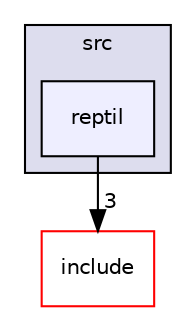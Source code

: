 digraph "src/reptil" {
  compound=true
  node [ fontsize="10", fontname="Helvetica"];
  edge [ labelfontsize="10", labelfontname="Helvetica"];
  subgraph clusterdir_68267d1309a1af8e8297ef4c3efbcdba {
    graph [ bgcolor="#ddddee", pencolor="black", label="src" fontname="Helvetica", fontsize="10", URL="dir_68267d1309a1af8e8297ef4c3efbcdba.html"]
  dir_4aff2e687378062a71e49690c0a5356f [shape=box, label="reptil", style="filled", fillcolor="#eeeeff", pencolor="black", URL="dir_4aff2e687378062a71e49690c0a5356f.html"];
  }
  dir_d44c64559bbebec7f509842c48db8b23 [shape=box label="include" fillcolor="white" style="filled" color="red" URL="dir_d44c64559bbebec7f509842c48db8b23.html"];
  dir_4aff2e687378062a71e49690c0a5356f->dir_d44c64559bbebec7f509842c48db8b23 [headlabel="3", labeldistance=1.5 headhref="dir_000014_000000.html"];
}

